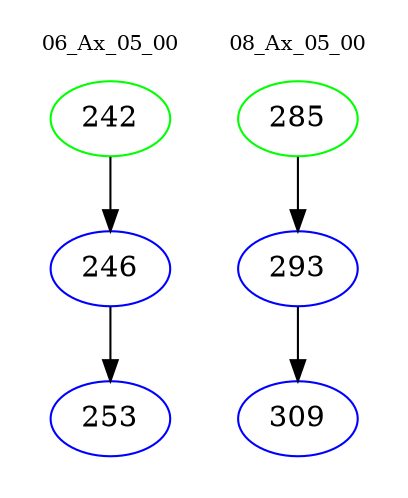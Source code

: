 digraph{
subgraph cluster_0 {
color = white
label = "06_Ax_05_00";
fontsize=10;
T0_242 [label="242", color="green"]
T0_242 -> T0_246 [color="black"]
T0_246 [label="246", color="blue"]
T0_246 -> T0_253 [color="black"]
T0_253 [label="253", color="blue"]
}
subgraph cluster_1 {
color = white
label = "08_Ax_05_00";
fontsize=10;
T1_285 [label="285", color="green"]
T1_285 -> T1_293 [color="black"]
T1_293 [label="293", color="blue"]
T1_293 -> T1_309 [color="black"]
T1_309 [label="309", color="blue"]
}
}

